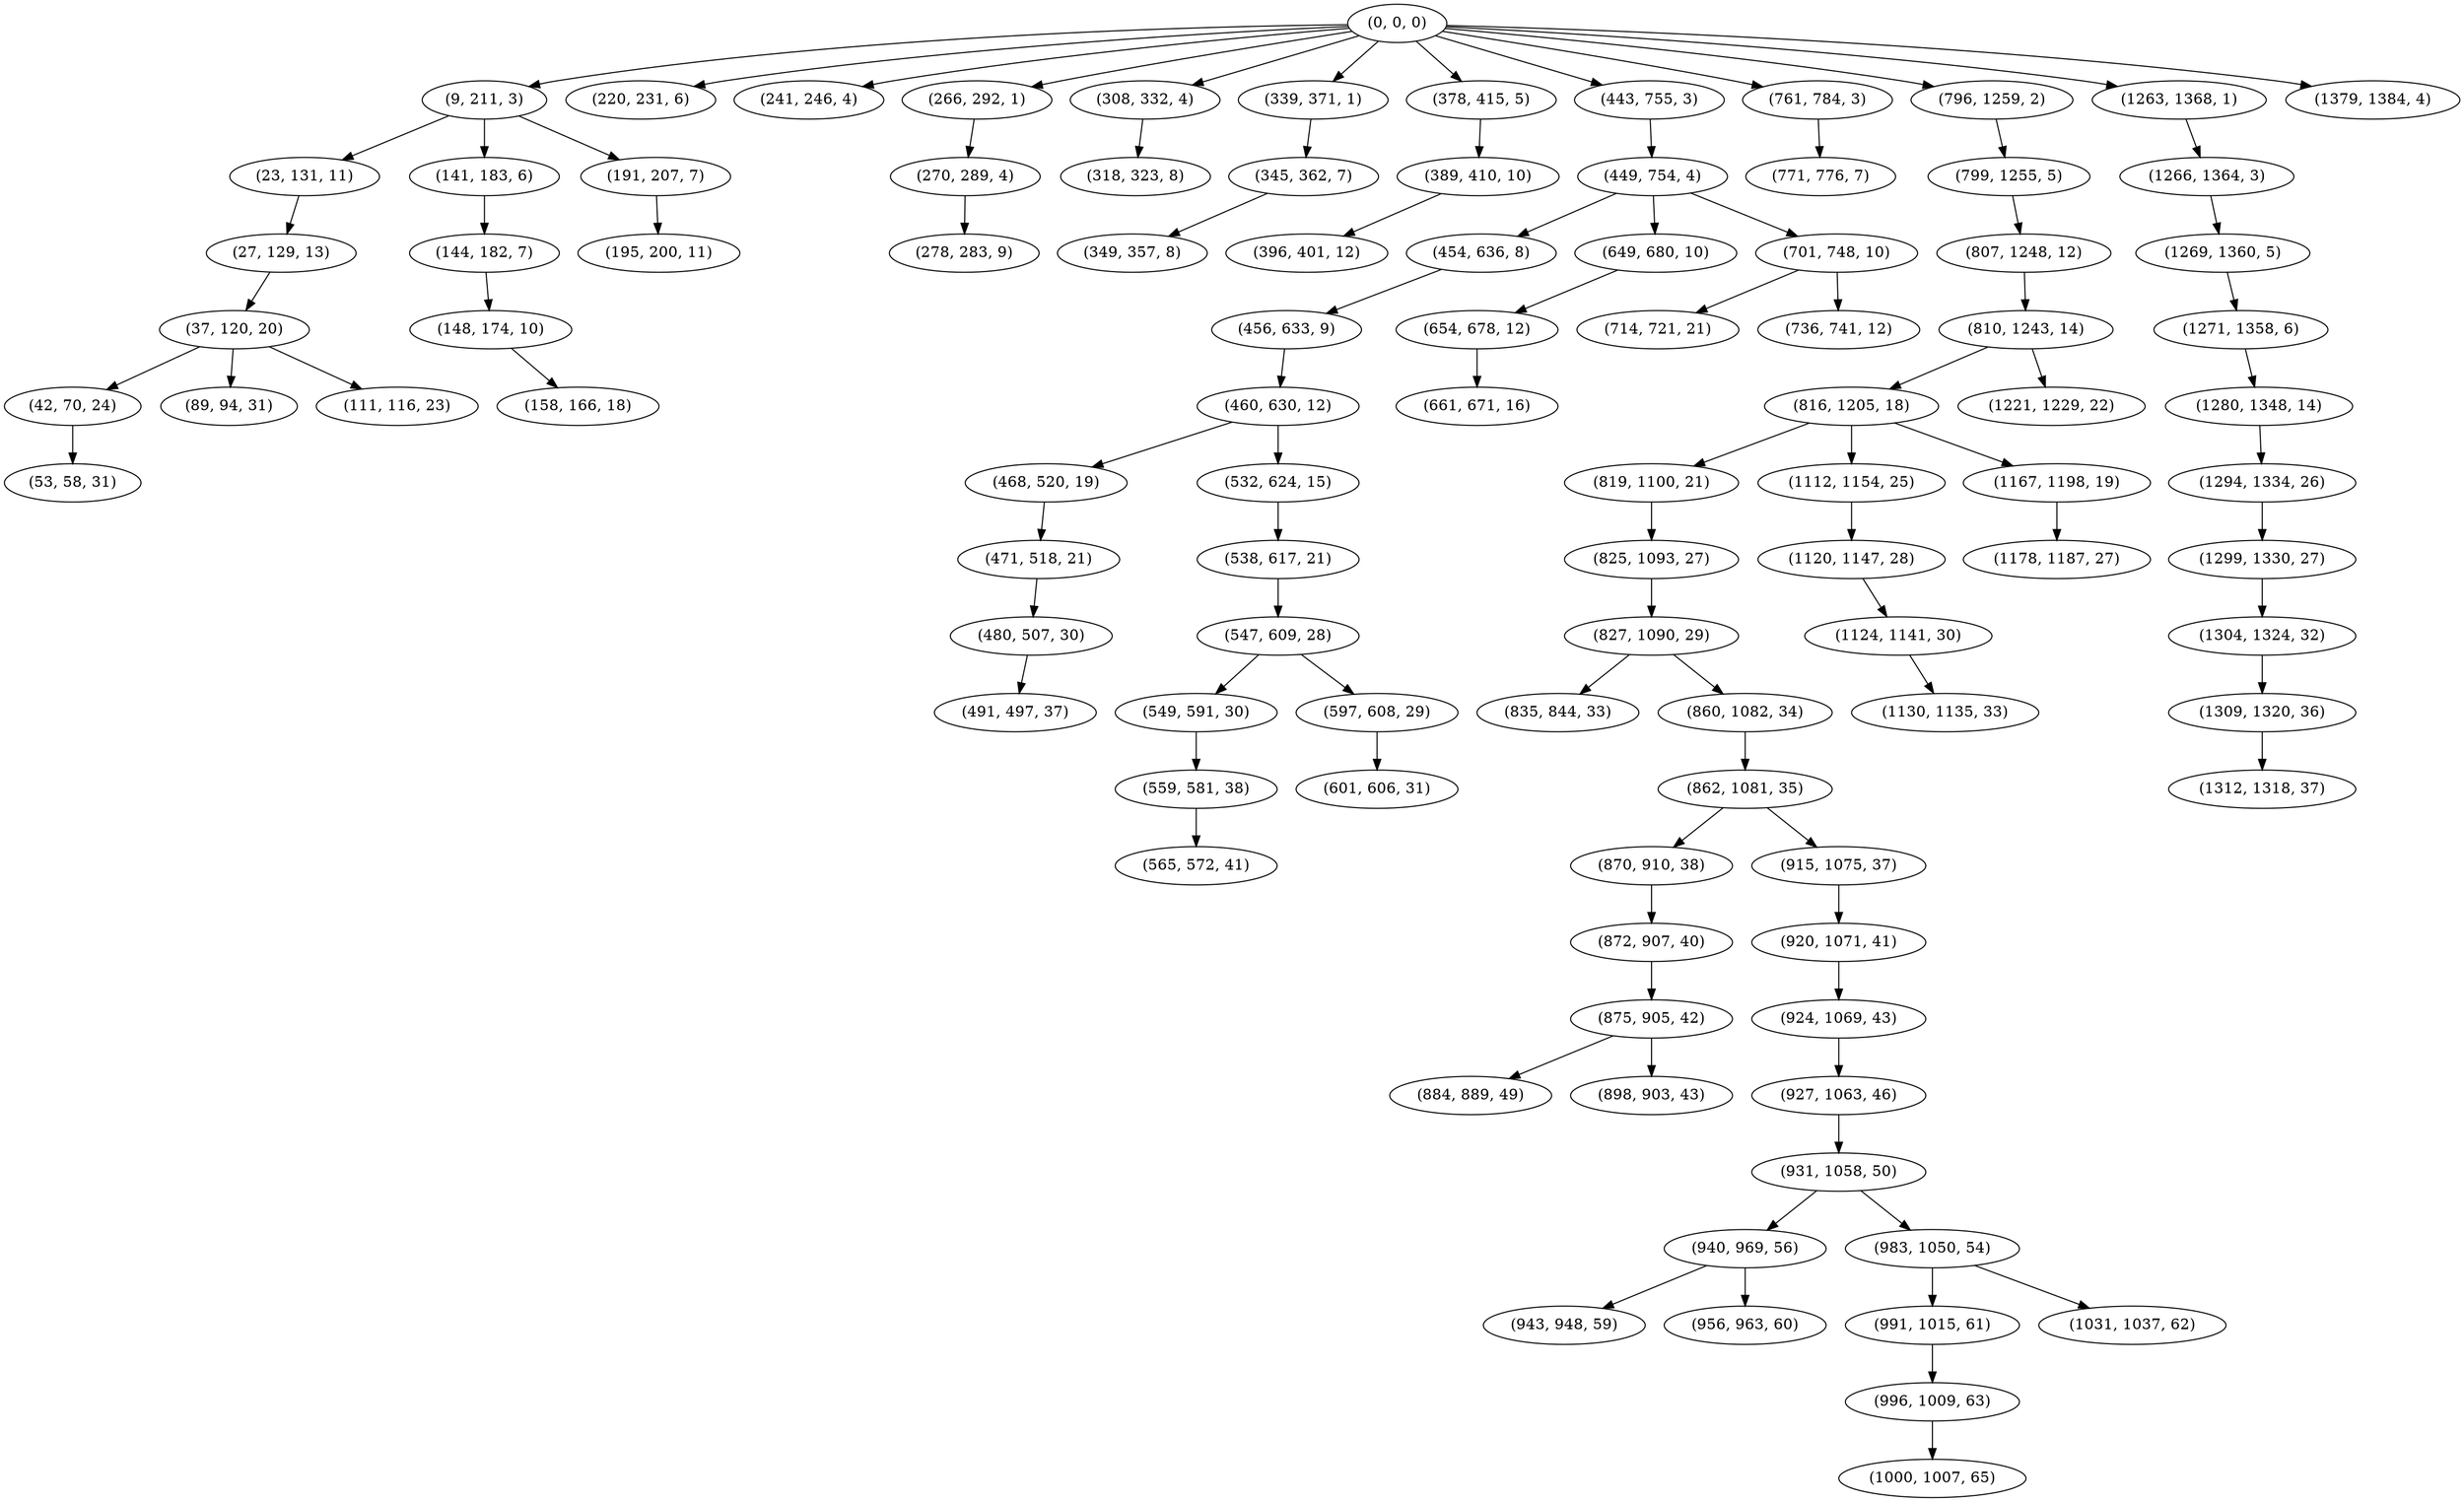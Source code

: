 digraph tree {
    "(0, 0, 0)";
    "(9, 211, 3)";
    "(23, 131, 11)";
    "(27, 129, 13)";
    "(37, 120, 20)";
    "(42, 70, 24)";
    "(53, 58, 31)";
    "(89, 94, 31)";
    "(111, 116, 23)";
    "(141, 183, 6)";
    "(144, 182, 7)";
    "(148, 174, 10)";
    "(158, 166, 18)";
    "(191, 207, 7)";
    "(195, 200, 11)";
    "(220, 231, 6)";
    "(241, 246, 4)";
    "(266, 292, 1)";
    "(270, 289, 4)";
    "(278, 283, 9)";
    "(308, 332, 4)";
    "(318, 323, 8)";
    "(339, 371, 1)";
    "(345, 362, 7)";
    "(349, 357, 8)";
    "(378, 415, 5)";
    "(389, 410, 10)";
    "(396, 401, 12)";
    "(443, 755, 3)";
    "(449, 754, 4)";
    "(454, 636, 8)";
    "(456, 633, 9)";
    "(460, 630, 12)";
    "(468, 520, 19)";
    "(471, 518, 21)";
    "(480, 507, 30)";
    "(491, 497, 37)";
    "(532, 624, 15)";
    "(538, 617, 21)";
    "(547, 609, 28)";
    "(549, 591, 30)";
    "(559, 581, 38)";
    "(565, 572, 41)";
    "(597, 608, 29)";
    "(601, 606, 31)";
    "(649, 680, 10)";
    "(654, 678, 12)";
    "(661, 671, 16)";
    "(701, 748, 10)";
    "(714, 721, 21)";
    "(736, 741, 12)";
    "(761, 784, 3)";
    "(771, 776, 7)";
    "(796, 1259, 2)";
    "(799, 1255, 5)";
    "(807, 1248, 12)";
    "(810, 1243, 14)";
    "(816, 1205, 18)";
    "(819, 1100, 21)";
    "(825, 1093, 27)";
    "(827, 1090, 29)";
    "(835, 844, 33)";
    "(860, 1082, 34)";
    "(862, 1081, 35)";
    "(870, 910, 38)";
    "(872, 907, 40)";
    "(875, 905, 42)";
    "(884, 889, 49)";
    "(898, 903, 43)";
    "(915, 1075, 37)";
    "(920, 1071, 41)";
    "(924, 1069, 43)";
    "(927, 1063, 46)";
    "(931, 1058, 50)";
    "(940, 969, 56)";
    "(943, 948, 59)";
    "(956, 963, 60)";
    "(983, 1050, 54)";
    "(991, 1015, 61)";
    "(996, 1009, 63)";
    "(1000, 1007, 65)";
    "(1031, 1037, 62)";
    "(1112, 1154, 25)";
    "(1120, 1147, 28)";
    "(1124, 1141, 30)";
    "(1130, 1135, 33)";
    "(1167, 1198, 19)";
    "(1178, 1187, 27)";
    "(1221, 1229, 22)";
    "(1263, 1368, 1)";
    "(1266, 1364, 3)";
    "(1269, 1360, 5)";
    "(1271, 1358, 6)";
    "(1280, 1348, 14)";
    "(1294, 1334, 26)";
    "(1299, 1330, 27)";
    "(1304, 1324, 32)";
    "(1309, 1320, 36)";
    "(1312, 1318, 37)";
    "(1379, 1384, 4)";
    "(0, 0, 0)" -> "(9, 211, 3)";
    "(0, 0, 0)" -> "(220, 231, 6)";
    "(0, 0, 0)" -> "(241, 246, 4)";
    "(0, 0, 0)" -> "(266, 292, 1)";
    "(0, 0, 0)" -> "(308, 332, 4)";
    "(0, 0, 0)" -> "(339, 371, 1)";
    "(0, 0, 0)" -> "(378, 415, 5)";
    "(0, 0, 0)" -> "(443, 755, 3)";
    "(0, 0, 0)" -> "(761, 784, 3)";
    "(0, 0, 0)" -> "(796, 1259, 2)";
    "(0, 0, 0)" -> "(1263, 1368, 1)";
    "(0, 0, 0)" -> "(1379, 1384, 4)";
    "(9, 211, 3)" -> "(23, 131, 11)";
    "(9, 211, 3)" -> "(141, 183, 6)";
    "(9, 211, 3)" -> "(191, 207, 7)";
    "(23, 131, 11)" -> "(27, 129, 13)";
    "(27, 129, 13)" -> "(37, 120, 20)";
    "(37, 120, 20)" -> "(42, 70, 24)";
    "(37, 120, 20)" -> "(89, 94, 31)";
    "(37, 120, 20)" -> "(111, 116, 23)";
    "(42, 70, 24)" -> "(53, 58, 31)";
    "(141, 183, 6)" -> "(144, 182, 7)";
    "(144, 182, 7)" -> "(148, 174, 10)";
    "(148, 174, 10)" -> "(158, 166, 18)";
    "(191, 207, 7)" -> "(195, 200, 11)";
    "(266, 292, 1)" -> "(270, 289, 4)";
    "(270, 289, 4)" -> "(278, 283, 9)";
    "(308, 332, 4)" -> "(318, 323, 8)";
    "(339, 371, 1)" -> "(345, 362, 7)";
    "(345, 362, 7)" -> "(349, 357, 8)";
    "(378, 415, 5)" -> "(389, 410, 10)";
    "(389, 410, 10)" -> "(396, 401, 12)";
    "(443, 755, 3)" -> "(449, 754, 4)";
    "(449, 754, 4)" -> "(454, 636, 8)";
    "(449, 754, 4)" -> "(649, 680, 10)";
    "(449, 754, 4)" -> "(701, 748, 10)";
    "(454, 636, 8)" -> "(456, 633, 9)";
    "(456, 633, 9)" -> "(460, 630, 12)";
    "(460, 630, 12)" -> "(468, 520, 19)";
    "(460, 630, 12)" -> "(532, 624, 15)";
    "(468, 520, 19)" -> "(471, 518, 21)";
    "(471, 518, 21)" -> "(480, 507, 30)";
    "(480, 507, 30)" -> "(491, 497, 37)";
    "(532, 624, 15)" -> "(538, 617, 21)";
    "(538, 617, 21)" -> "(547, 609, 28)";
    "(547, 609, 28)" -> "(549, 591, 30)";
    "(547, 609, 28)" -> "(597, 608, 29)";
    "(549, 591, 30)" -> "(559, 581, 38)";
    "(559, 581, 38)" -> "(565, 572, 41)";
    "(597, 608, 29)" -> "(601, 606, 31)";
    "(649, 680, 10)" -> "(654, 678, 12)";
    "(654, 678, 12)" -> "(661, 671, 16)";
    "(701, 748, 10)" -> "(714, 721, 21)";
    "(701, 748, 10)" -> "(736, 741, 12)";
    "(761, 784, 3)" -> "(771, 776, 7)";
    "(796, 1259, 2)" -> "(799, 1255, 5)";
    "(799, 1255, 5)" -> "(807, 1248, 12)";
    "(807, 1248, 12)" -> "(810, 1243, 14)";
    "(810, 1243, 14)" -> "(816, 1205, 18)";
    "(810, 1243, 14)" -> "(1221, 1229, 22)";
    "(816, 1205, 18)" -> "(819, 1100, 21)";
    "(816, 1205, 18)" -> "(1112, 1154, 25)";
    "(816, 1205, 18)" -> "(1167, 1198, 19)";
    "(819, 1100, 21)" -> "(825, 1093, 27)";
    "(825, 1093, 27)" -> "(827, 1090, 29)";
    "(827, 1090, 29)" -> "(835, 844, 33)";
    "(827, 1090, 29)" -> "(860, 1082, 34)";
    "(860, 1082, 34)" -> "(862, 1081, 35)";
    "(862, 1081, 35)" -> "(870, 910, 38)";
    "(862, 1081, 35)" -> "(915, 1075, 37)";
    "(870, 910, 38)" -> "(872, 907, 40)";
    "(872, 907, 40)" -> "(875, 905, 42)";
    "(875, 905, 42)" -> "(884, 889, 49)";
    "(875, 905, 42)" -> "(898, 903, 43)";
    "(915, 1075, 37)" -> "(920, 1071, 41)";
    "(920, 1071, 41)" -> "(924, 1069, 43)";
    "(924, 1069, 43)" -> "(927, 1063, 46)";
    "(927, 1063, 46)" -> "(931, 1058, 50)";
    "(931, 1058, 50)" -> "(940, 969, 56)";
    "(931, 1058, 50)" -> "(983, 1050, 54)";
    "(940, 969, 56)" -> "(943, 948, 59)";
    "(940, 969, 56)" -> "(956, 963, 60)";
    "(983, 1050, 54)" -> "(991, 1015, 61)";
    "(983, 1050, 54)" -> "(1031, 1037, 62)";
    "(991, 1015, 61)" -> "(996, 1009, 63)";
    "(996, 1009, 63)" -> "(1000, 1007, 65)";
    "(1112, 1154, 25)" -> "(1120, 1147, 28)";
    "(1120, 1147, 28)" -> "(1124, 1141, 30)";
    "(1124, 1141, 30)" -> "(1130, 1135, 33)";
    "(1167, 1198, 19)" -> "(1178, 1187, 27)";
    "(1263, 1368, 1)" -> "(1266, 1364, 3)";
    "(1266, 1364, 3)" -> "(1269, 1360, 5)";
    "(1269, 1360, 5)" -> "(1271, 1358, 6)";
    "(1271, 1358, 6)" -> "(1280, 1348, 14)";
    "(1280, 1348, 14)" -> "(1294, 1334, 26)";
    "(1294, 1334, 26)" -> "(1299, 1330, 27)";
    "(1299, 1330, 27)" -> "(1304, 1324, 32)";
    "(1304, 1324, 32)" -> "(1309, 1320, 36)";
    "(1309, 1320, 36)" -> "(1312, 1318, 37)";
}
